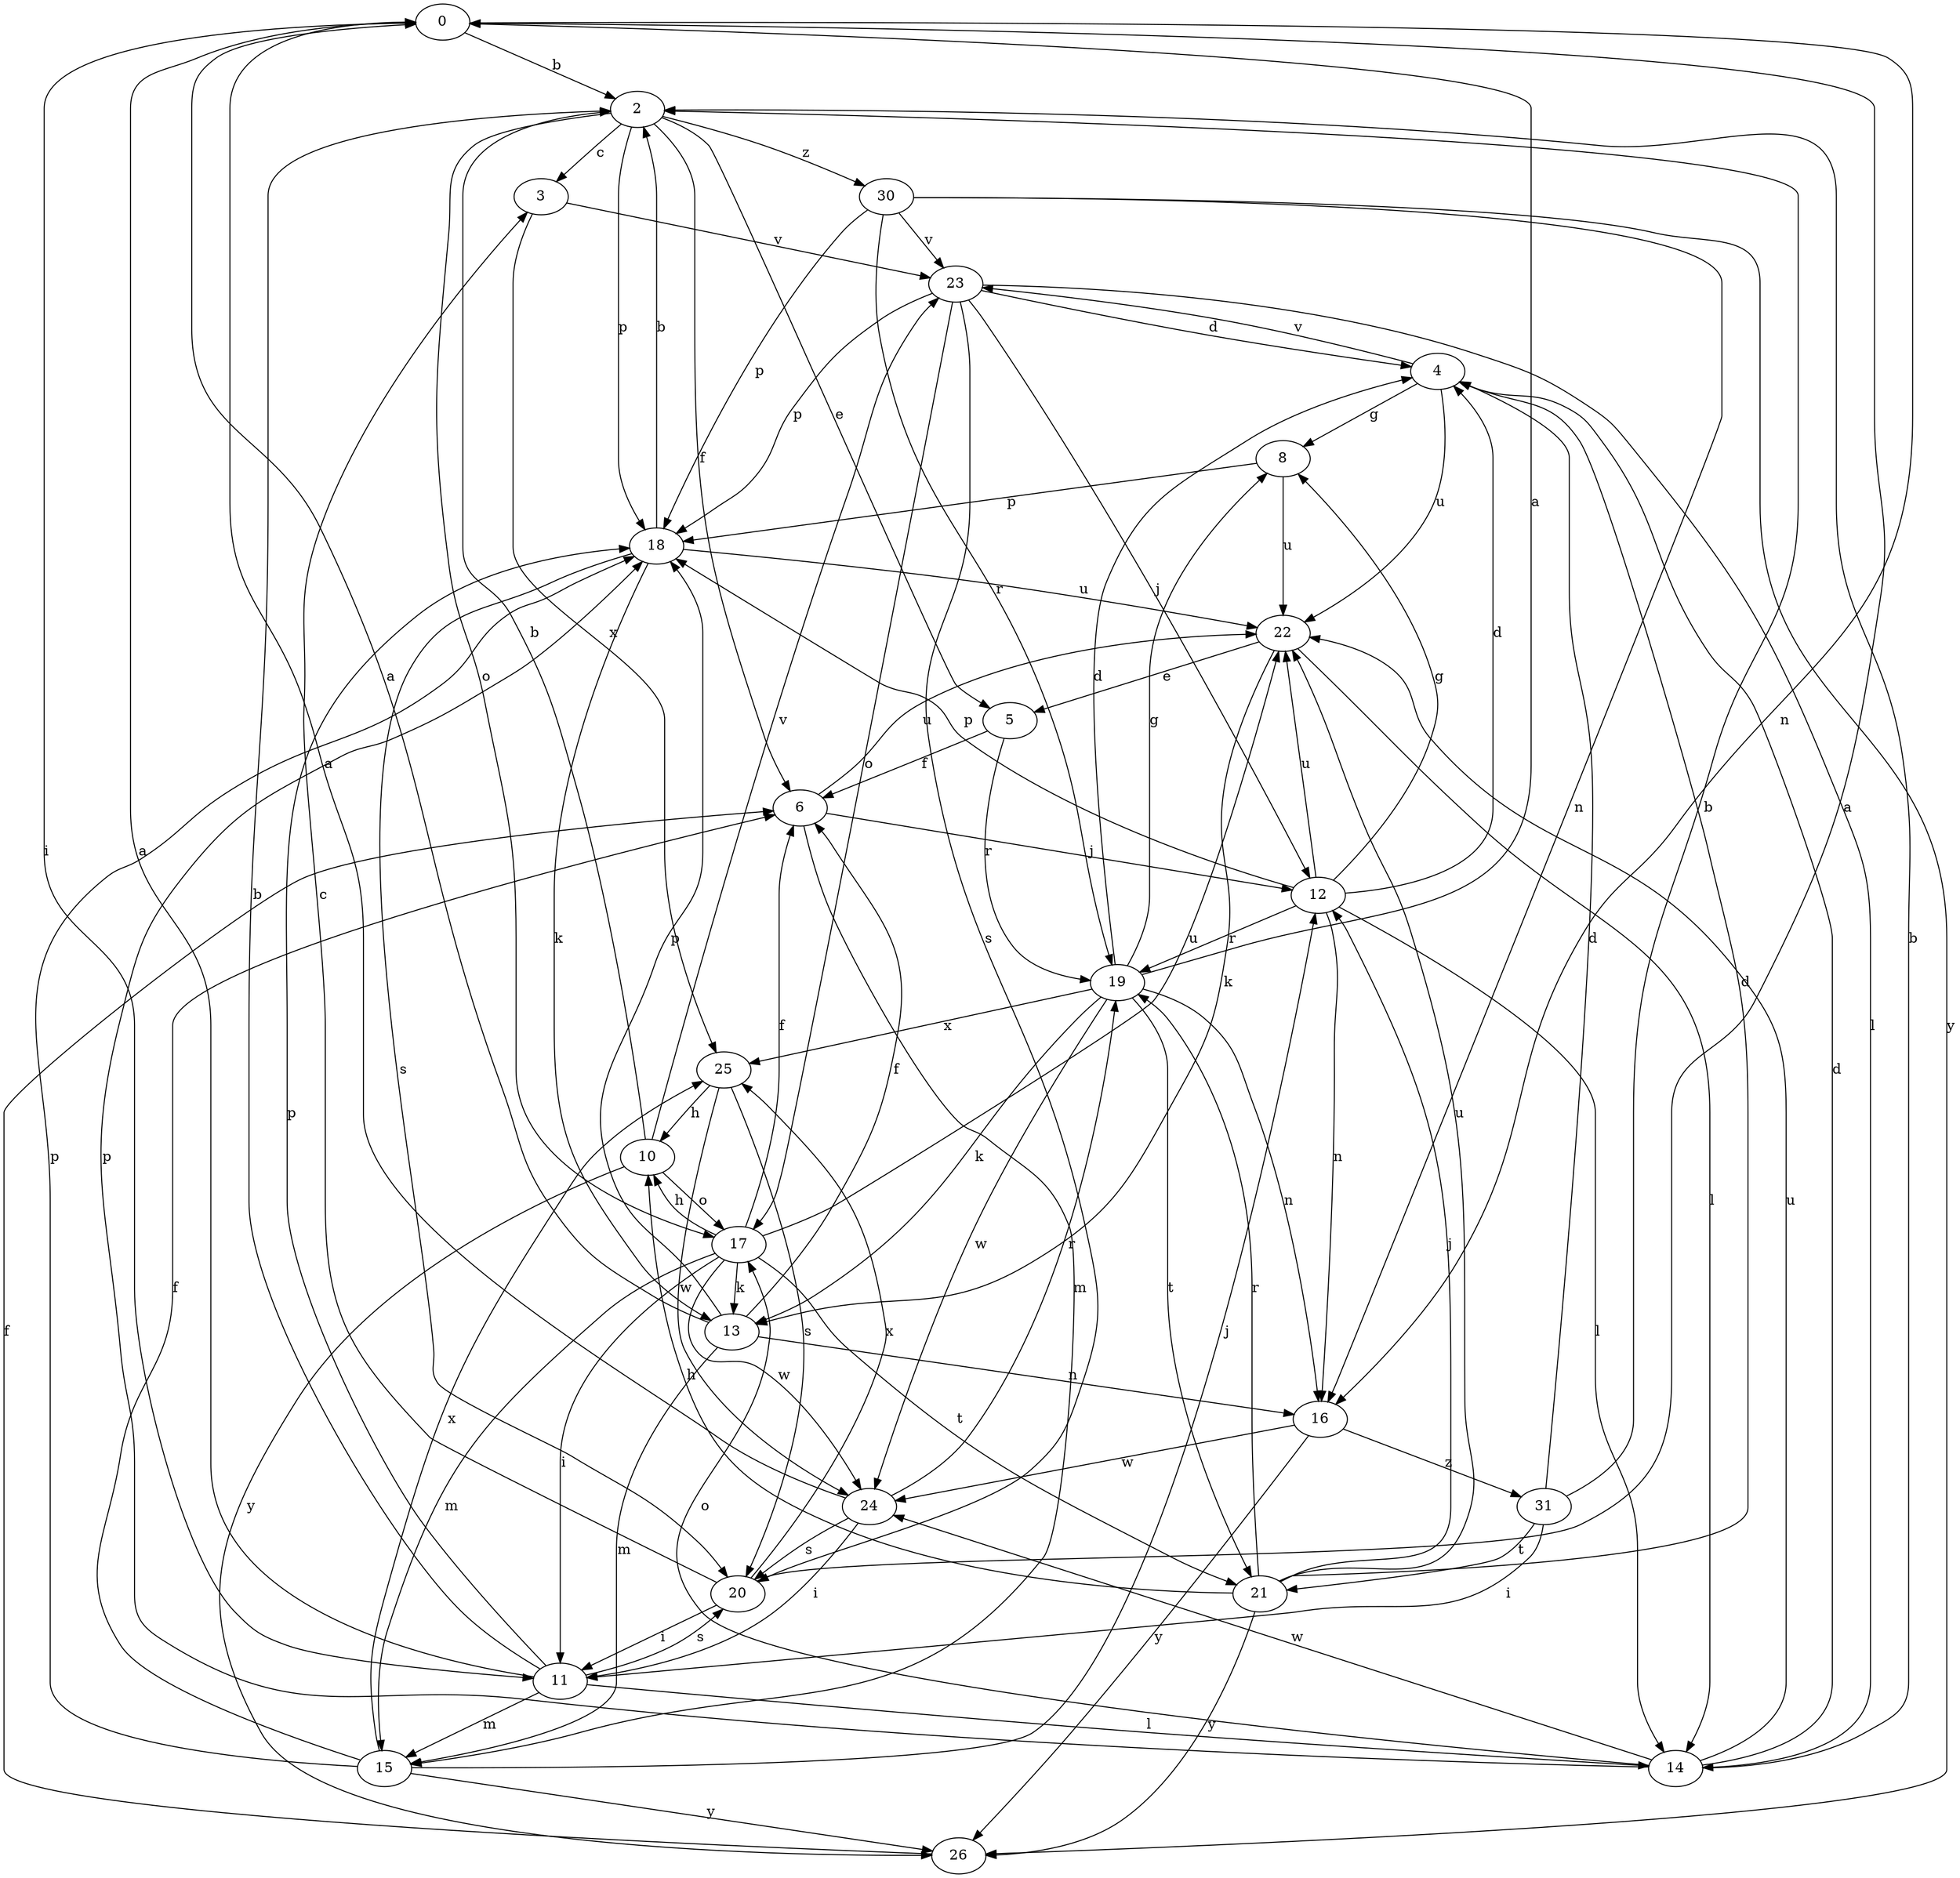 strict digraph  {
0;
2;
3;
4;
5;
6;
8;
10;
11;
12;
13;
14;
15;
16;
17;
18;
19;
20;
21;
22;
23;
24;
25;
26;
30;
31;
0 -> 2  [label=b];
0 -> 11  [label=i];
0 -> 16  [label=n];
2 -> 3  [label=c];
2 -> 5  [label=e];
2 -> 6  [label=f];
2 -> 17  [label=o];
2 -> 18  [label=p];
2 -> 30  [label=z];
3 -> 23  [label=v];
3 -> 25  [label=x];
4 -> 8  [label=g];
4 -> 22  [label=u];
4 -> 23  [label=v];
5 -> 6  [label=f];
5 -> 19  [label=r];
6 -> 12  [label=j];
6 -> 15  [label=m];
6 -> 22  [label=u];
8 -> 18  [label=p];
8 -> 22  [label=u];
10 -> 2  [label=b];
10 -> 17  [label=o];
10 -> 23  [label=v];
10 -> 26  [label=y];
11 -> 0  [label=a];
11 -> 2  [label=b];
11 -> 14  [label=l];
11 -> 15  [label=m];
11 -> 18  [label=p];
11 -> 20  [label=s];
12 -> 4  [label=d];
12 -> 8  [label=g];
12 -> 14  [label=l];
12 -> 16  [label=n];
12 -> 18  [label=p];
12 -> 19  [label=r];
12 -> 22  [label=u];
13 -> 0  [label=a];
13 -> 6  [label=f];
13 -> 15  [label=m];
13 -> 16  [label=n];
13 -> 18  [label=p];
14 -> 2  [label=b];
14 -> 4  [label=d];
14 -> 17  [label=o];
14 -> 18  [label=p];
14 -> 22  [label=u];
14 -> 24  [label=w];
15 -> 6  [label=f];
15 -> 12  [label=j];
15 -> 18  [label=p];
15 -> 25  [label=x];
15 -> 26  [label=y];
16 -> 24  [label=w];
16 -> 26  [label=y];
16 -> 31  [label=z];
17 -> 6  [label=f];
17 -> 10  [label=h];
17 -> 11  [label=i];
17 -> 13  [label=k];
17 -> 15  [label=m];
17 -> 21  [label=t];
17 -> 22  [label=u];
17 -> 24  [label=w];
18 -> 2  [label=b];
18 -> 13  [label=k];
18 -> 20  [label=s];
18 -> 22  [label=u];
19 -> 0  [label=a];
19 -> 4  [label=d];
19 -> 8  [label=g];
19 -> 13  [label=k];
19 -> 16  [label=n];
19 -> 21  [label=t];
19 -> 24  [label=w];
19 -> 25  [label=x];
20 -> 0  [label=a];
20 -> 3  [label=c];
20 -> 11  [label=i];
20 -> 25  [label=x];
21 -> 4  [label=d];
21 -> 10  [label=h];
21 -> 12  [label=j];
21 -> 19  [label=r];
21 -> 22  [label=u];
21 -> 26  [label=y];
22 -> 5  [label=e];
22 -> 13  [label=k];
22 -> 14  [label=l];
23 -> 4  [label=d];
23 -> 12  [label=j];
23 -> 14  [label=l];
23 -> 17  [label=o];
23 -> 18  [label=p];
23 -> 20  [label=s];
24 -> 0  [label=a];
24 -> 11  [label=i];
24 -> 19  [label=r];
24 -> 20  [label=s];
25 -> 10  [label=h];
25 -> 20  [label=s];
25 -> 24  [label=w];
26 -> 6  [label=f];
30 -> 16  [label=n];
30 -> 18  [label=p];
30 -> 19  [label=r];
30 -> 23  [label=v];
30 -> 26  [label=y];
31 -> 2  [label=b];
31 -> 4  [label=d];
31 -> 11  [label=i];
31 -> 21  [label=t];
}
